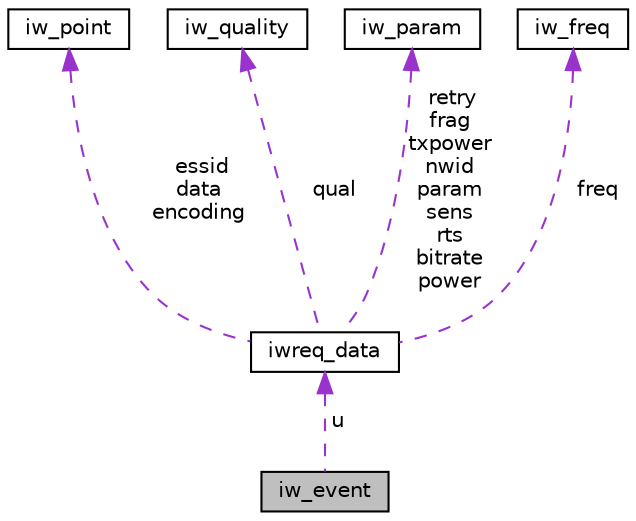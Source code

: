 digraph G
{
  edge [fontname="Helvetica",fontsize="10",labelfontname="Helvetica",labelfontsize="10"];
  node [fontname="Helvetica",fontsize="10",shape=record];
  Node1 [label="iw_event",height=0.2,width=0.4,color="black", fillcolor="grey75", style="filled" fontcolor="black"];
  Node2 -> Node1 [dir="back",color="darkorchid3",fontsize="10",style="dashed",label=" u" ,fontname="Helvetica"];
  Node2 [label="iwreq_data",height=0.2,width=0.4,color="black", fillcolor="white", style="filled",URL="$unioniwreq__data.html"];
  Node3 -> Node2 [dir="back",color="darkorchid3",fontsize="10",style="dashed",label=" essid\ndata\nencoding" ,fontname="Helvetica"];
  Node3 [label="iw_point",height=0.2,width=0.4,color="black", fillcolor="white", style="filled",URL="$structiw__point.html"];
  Node4 -> Node2 [dir="back",color="darkorchid3",fontsize="10",style="dashed",label=" qual" ,fontname="Helvetica"];
  Node4 [label="iw_quality",height=0.2,width=0.4,color="black", fillcolor="white", style="filled",URL="$structiw__quality.html"];
  Node5 -> Node2 [dir="back",color="darkorchid3",fontsize="10",style="dashed",label=" retry\nfrag\ntxpower\nnwid\nparam\nsens\nrts\nbitrate\npower" ,fontname="Helvetica"];
  Node5 [label="iw_param",height=0.2,width=0.4,color="black", fillcolor="white", style="filled",URL="$structiw__param.html"];
  Node6 -> Node2 [dir="back",color="darkorchid3",fontsize="10",style="dashed",label=" freq" ,fontname="Helvetica"];
  Node6 [label="iw_freq",height=0.2,width=0.4,color="black", fillcolor="white", style="filled",URL="$structiw__freq.html"];
}
